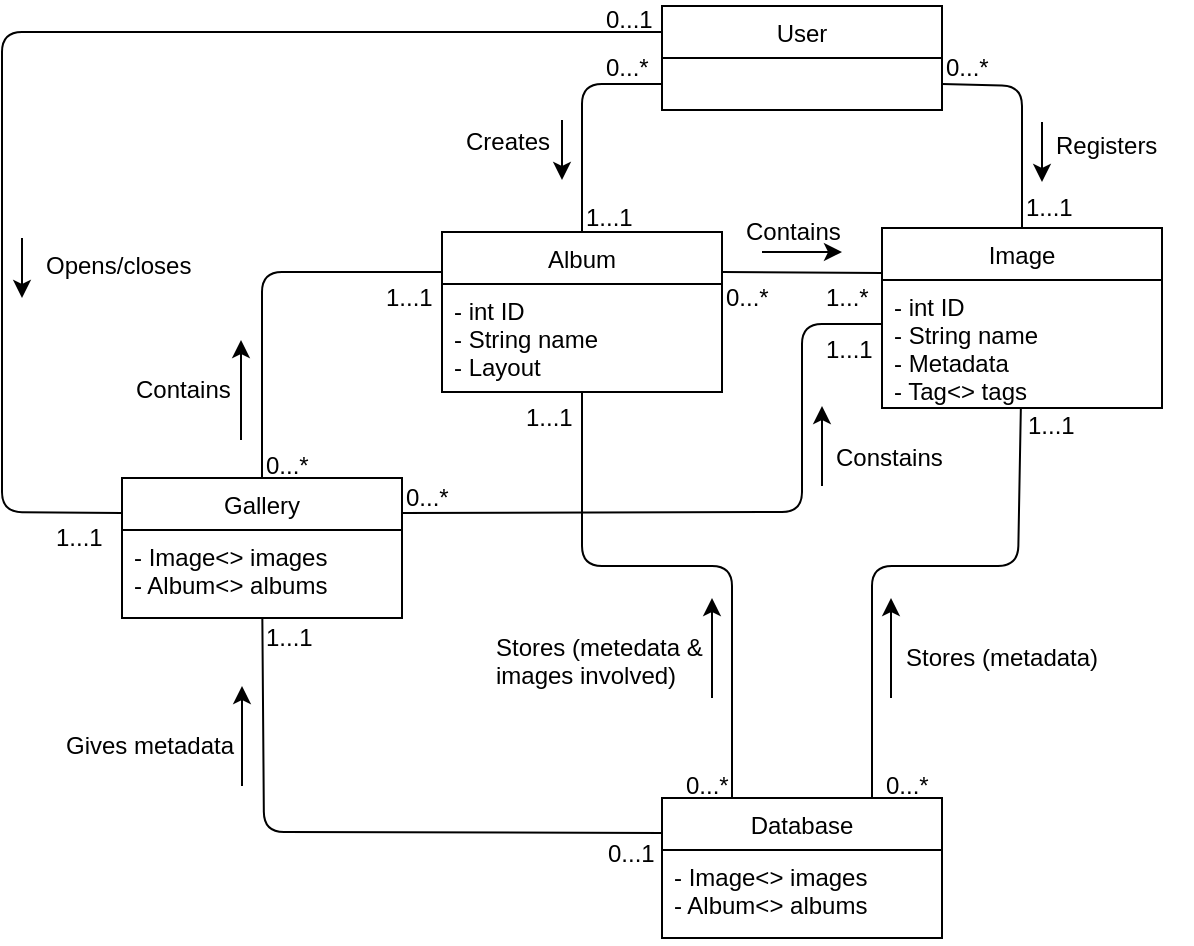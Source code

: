<mxfile version="12.1.7" type="device" pages="1"><diagram name="Page-1" id="929967ad-93f9-6ef4-fab6-5d389245f69c"><mxGraphModel dx="946" dy="600" grid="1" gridSize="10" guides="1" tooltips="1" connect="1" arrows="1" fold="1" page="1" pageScale="1.5" pageWidth="1169" pageHeight="826" background="none" math="0" shadow="0"><root><mxCell id="0" style=";html=1;"/><mxCell id="1" style=";html=1;" parent="0"/><mxCell id="VFxOBEU_lOcNlaL7GUDd-7" value="User" style="swimlane;fontStyle=0;childLayout=stackLayout;horizontal=1;startSize=26;fillColor=none;horizontalStack=0;resizeParent=1;resizeParentMax=0;resizeLast=0;collapsible=1;marginBottom=0;" parent="1" vertex="1"><mxGeometry x="370" y="120" width="140" height="52" as="geometry"/></mxCell><mxCell id="VFxOBEU_lOcNlaL7GUDd-8" value=" " style="text;strokeColor=none;fillColor=none;align=left;verticalAlign=top;spacingLeft=4;spacingRight=4;overflow=hidden;rotatable=0;points=[[0,0.5],[1,0.5]];portConstraint=eastwest;" parent="VFxOBEU_lOcNlaL7GUDd-7" vertex="1"><mxGeometry y="26" width="140" height="26" as="geometry"/></mxCell><mxCell id="VFxOBEU_lOcNlaL7GUDd-11" value="Image" style="swimlane;fontStyle=0;childLayout=stackLayout;horizontal=1;startSize=26;fillColor=none;horizontalStack=0;resizeParent=1;resizeParentMax=0;resizeLast=0;collapsible=1;marginBottom=0;" parent="1" vertex="1"><mxGeometry x="480" y="231" width="140" height="90" as="geometry"/></mxCell><mxCell id="VFxOBEU_lOcNlaL7GUDd-12" value="- int ID&#10;- String name&#10;- Metadata&#10;- Tag&lt;&gt; tags" style="text;strokeColor=none;fillColor=none;align=left;verticalAlign=top;spacingLeft=4;spacingRight=4;overflow=hidden;rotatable=0;points=[[0,0.5],[1,0.5]];portConstraint=eastwest;" parent="VFxOBEU_lOcNlaL7GUDd-11" vertex="1"><mxGeometry y="26" width="140" height="64" as="geometry"/></mxCell><mxCell id="VFxOBEU_lOcNlaL7GUDd-16" value="" style="endArrow=none;html=1;exitX=0.5;exitY=0;exitDx=0;exitDy=0;entryX=1;entryY=0.5;entryDx=0;entryDy=0;" parent="1" source="VFxOBEU_lOcNlaL7GUDd-11" target="VFxOBEU_lOcNlaL7GUDd-8" edge="1"><mxGeometry width="50" height="50" relative="1" as="geometry"><mxPoint x="240" y="320" as="sourcePoint"/><mxPoint x="440" y="200" as="targetPoint"/><Array as="points"><mxPoint x="550" y="160"/></Array></mxGeometry></mxCell><mxCell id="VFxOBEU_lOcNlaL7GUDd-17" value="0...*" style="text;html=1;resizable=0;points=[];autosize=1;align=left;verticalAlign=top;spacingTop=-4;" parent="1" vertex="1"><mxGeometry x="510" y="141" width="40" height="20" as="geometry"/></mxCell><mxCell id="VFxOBEU_lOcNlaL7GUDd-18" value="1...1" style="text;html=1;resizable=0;points=[];autosize=1;align=left;verticalAlign=top;spacingTop=-4;" parent="1" vertex="1"><mxGeometry x="550" y="211" width="40" height="20" as="geometry"/></mxCell><mxCell id="VFxOBEU_lOcNlaL7GUDd-19" value="" style="endArrow=classic;html=1;" parent="1" edge="1"><mxGeometry width="50" height="50" relative="1" as="geometry"><mxPoint x="560" y="178" as="sourcePoint"/><mxPoint x="560" y="208" as="targetPoint"/></mxGeometry></mxCell><mxCell id="VFxOBEU_lOcNlaL7GUDd-20" value="Registers" style="text;html=1;resizable=0;points=[];autosize=1;align=left;verticalAlign=top;spacingTop=-4;" parent="1" vertex="1"><mxGeometry x="565" y="180" width="70" height="20" as="geometry"/></mxCell><mxCell id="VFxOBEU_lOcNlaL7GUDd-21" value="Album" style="swimlane;fontStyle=0;childLayout=stackLayout;horizontal=1;startSize=26;fillColor=none;horizontalStack=0;resizeParent=1;resizeParentMax=0;resizeLast=0;collapsible=1;marginBottom=0;" parent="1" vertex="1"><mxGeometry x="260" y="233" width="140" height="80" as="geometry"/></mxCell><mxCell id="VFxOBEU_lOcNlaL7GUDd-22" value="- int ID&#10;- String name&#10;- Layout" style="text;strokeColor=none;fillColor=none;align=left;verticalAlign=top;spacingLeft=4;spacingRight=4;overflow=hidden;rotatable=0;points=[[0,0.5],[1,0.5]];portConstraint=eastwest;" parent="VFxOBEU_lOcNlaL7GUDd-21" vertex="1"><mxGeometry y="26" width="140" height="54" as="geometry"/></mxCell><mxCell id="VFxOBEU_lOcNlaL7GUDd-25" value="" style="endArrow=none;html=1;entryX=0;entryY=0.5;entryDx=0;entryDy=0;exitX=0.5;exitY=0;exitDx=0;exitDy=0;" parent="1" source="VFxOBEU_lOcNlaL7GUDd-21" target="VFxOBEU_lOcNlaL7GUDd-8" edge="1"><mxGeometry width="50" height="50" relative="1" as="geometry"><mxPoint x="340" y="260" as="sourcePoint"/><mxPoint x="390" y="210" as="targetPoint"/><Array as="points"><mxPoint x="330" y="159"/></Array></mxGeometry></mxCell><mxCell id="VFxOBEU_lOcNlaL7GUDd-27" value="" style="endArrow=none;html=1;entryX=0;entryY=0.25;entryDx=0;entryDy=0;exitX=1;exitY=0.25;exitDx=0;exitDy=0;" parent="1" source="VFxOBEU_lOcNlaL7GUDd-21" target="VFxOBEU_lOcNlaL7GUDd-11" edge="1"><mxGeometry width="50" height="50" relative="1" as="geometry"><mxPoint x="420" y="380" as="sourcePoint"/><mxPoint x="470" y="330" as="targetPoint"/></mxGeometry></mxCell><mxCell id="VFxOBEU_lOcNlaL7GUDd-29" value="" style="endArrow=classic;html=1;" parent="1" edge="1"><mxGeometry width="50" height="50" relative="1" as="geometry"><mxPoint x="320" y="177" as="sourcePoint"/><mxPoint x="320" y="207" as="targetPoint"/></mxGeometry></mxCell><mxCell id="VFxOBEU_lOcNlaL7GUDd-30" value="Creates" style="text;html=1;resizable=0;points=[];autosize=1;align=left;verticalAlign=top;spacingTop=-4;" parent="1" vertex="1"><mxGeometry x="270" y="178" width="60" height="20" as="geometry"/></mxCell><mxCell id="VFxOBEU_lOcNlaL7GUDd-31" value="0...*" style="text;html=1;resizable=0;points=[];autosize=1;align=left;verticalAlign=top;spacingTop=-4;" parent="1" vertex="1"><mxGeometry x="340" y="141" width="40" height="20" as="geometry"/></mxCell><mxCell id="VFxOBEU_lOcNlaL7GUDd-32" value="1...1" style="text;html=1;resizable=0;points=[];autosize=1;align=left;verticalAlign=top;spacingTop=-4;" parent="1" vertex="1"><mxGeometry x="330" y="216" width="40" height="20" as="geometry"/></mxCell><mxCell id="VFxOBEU_lOcNlaL7GUDd-33" value="1...*" style="text;html=1;resizable=0;points=[];autosize=1;align=left;verticalAlign=top;spacingTop=-4;" parent="1" vertex="1"><mxGeometry x="450" y="256" width="40" height="20" as="geometry"/></mxCell><mxCell id="VFxOBEU_lOcNlaL7GUDd-34" value="0...*" style="text;html=1;resizable=0;points=[];autosize=1;align=left;verticalAlign=top;spacingTop=-4;" parent="1" vertex="1"><mxGeometry x="400" y="256" width="40" height="20" as="geometry"/></mxCell><mxCell id="VFxOBEU_lOcNlaL7GUDd-36" value="" style="endArrow=classic;html=1;" parent="1" edge="1"><mxGeometry width="50" height="50" relative="1" as="geometry"><mxPoint x="420" y="243" as="sourcePoint"/><mxPoint x="460" y="243" as="targetPoint"/></mxGeometry></mxCell><mxCell id="VFxOBEU_lOcNlaL7GUDd-37" value="Contains" style="text;html=1;resizable=0;points=[];autosize=1;align=left;verticalAlign=top;spacingTop=-4;" parent="1" vertex="1"><mxGeometry x="410" y="223" width="60" height="20" as="geometry"/></mxCell><mxCell id="VFxOBEU_lOcNlaL7GUDd-52" value="Gallery" style="swimlane;fontStyle=0;childLayout=stackLayout;horizontal=1;startSize=26;fillColor=none;horizontalStack=0;resizeParent=1;resizeParentMax=0;resizeLast=0;collapsible=1;marginBottom=0;" parent="1" vertex="1"><mxGeometry x="100" y="356" width="140" height="70" as="geometry"/></mxCell><mxCell id="VFxOBEU_lOcNlaL7GUDd-53" value="- Image&lt;&gt; images&#10;- Album&lt;&gt; albums" style="text;strokeColor=none;fillColor=none;align=left;verticalAlign=top;spacingLeft=4;spacingRight=4;overflow=hidden;rotatable=0;points=[[0,0.5],[1,0.5]];portConstraint=eastwest;" parent="VFxOBEU_lOcNlaL7GUDd-52" vertex="1"><mxGeometry y="26" width="140" height="44" as="geometry"/></mxCell><mxCell id="VFxOBEU_lOcNlaL7GUDd-56" value="" style="endArrow=none;html=1;entryX=0;entryY=0.25;entryDx=0;entryDy=0;exitX=0;exitY=0.25;exitDx=0;exitDy=0;" parent="1" source="VFxOBEU_lOcNlaL7GUDd-52" target="VFxOBEU_lOcNlaL7GUDd-7" edge="1"><mxGeometry width="50" height="50" relative="1" as="geometry"><mxPoint x="50" y="320" as="sourcePoint"/><mxPoint x="100" y="270" as="targetPoint"/><Array as="points"><mxPoint x="40" y="373"/><mxPoint x="40" y="133"/></Array></mxGeometry></mxCell><mxCell id="VFxOBEU_lOcNlaL7GUDd-57" value="" style="endArrow=classic;html=1;" parent="1" edge="1"><mxGeometry width="50" height="50" relative="1" as="geometry"><mxPoint x="50" y="236" as="sourcePoint"/><mxPoint x="50" y="266" as="targetPoint"/><Array as="points"><mxPoint x="50" y="250"/></Array></mxGeometry></mxCell><mxCell id="VFxOBEU_lOcNlaL7GUDd-58" value="Opens/closes" style="text;html=1;resizable=0;points=[];autosize=1;align=left;verticalAlign=top;spacingTop=-4;" parent="1" vertex="1"><mxGeometry x="60" y="240" width="90" height="20" as="geometry"/></mxCell><mxCell id="VFxOBEU_lOcNlaL7GUDd-62" value="0...1" style="text;html=1;resizable=0;points=[];autosize=1;align=left;verticalAlign=top;spacingTop=-4;" parent="1" vertex="1"><mxGeometry x="340" y="117" width="40" height="20" as="geometry"/></mxCell><mxCell id="VFxOBEU_lOcNlaL7GUDd-63" value="1...1" style="text;html=1;resizable=0;points=[];autosize=1;align=left;verticalAlign=top;spacingTop=-4;" parent="1" vertex="1"><mxGeometry x="65" y="376" width="40" height="20" as="geometry"/></mxCell><mxCell id="VFxOBEU_lOcNlaL7GUDd-65" value="" style="endArrow=none;html=1;entryX=0;entryY=0.25;entryDx=0;entryDy=0;exitX=0.5;exitY=0;exitDx=0;exitDy=0;" parent="1" source="VFxOBEU_lOcNlaL7GUDd-52" target="VFxOBEU_lOcNlaL7GUDd-21" edge="1"><mxGeometry width="50" height="50" relative="1" as="geometry"><mxPoint x="340" y="420" as="sourcePoint"/><mxPoint x="390" y="370" as="targetPoint"/><Array as="points"><mxPoint x="170" y="253"/></Array></mxGeometry></mxCell><mxCell id="VFxOBEU_lOcNlaL7GUDd-66" value="" style="endArrow=classic;html=1;" parent="1" edge="1"><mxGeometry width="50" height="50" relative="1" as="geometry"><mxPoint x="159.5" y="337" as="sourcePoint"/><mxPoint x="159.5" y="287" as="targetPoint"/></mxGeometry></mxCell><mxCell id="VFxOBEU_lOcNlaL7GUDd-67" value="Contains" style="text;html=1;resizable=0;points=[];autosize=1;align=left;verticalAlign=top;spacingTop=-4;" parent="1" vertex="1"><mxGeometry x="105" y="302" width="60" height="20" as="geometry"/></mxCell><mxCell id="VFxOBEU_lOcNlaL7GUDd-68" value="1...1" style="text;html=1;resizable=0;points=[];autosize=1;align=left;verticalAlign=top;spacingTop=-4;" parent="1" vertex="1"><mxGeometry x="230" y="256" width="40" height="20" as="geometry"/></mxCell><mxCell id="VFxOBEU_lOcNlaL7GUDd-69" value="0...*" style="text;html=1;resizable=0;points=[];autosize=1;align=left;verticalAlign=top;spacingTop=-4;" parent="1" vertex="1"><mxGeometry x="170" y="340" width="40" height="20" as="geometry"/></mxCell><mxCell id="VFxOBEU_lOcNlaL7GUDd-70" value="" style="endArrow=none;html=1;entryX=0;entryY=0.344;entryDx=0;entryDy=0;exitX=1;exitY=0.25;exitDx=0;exitDy=0;entryPerimeter=0;" parent="1" source="VFxOBEU_lOcNlaL7GUDd-52" target="VFxOBEU_lOcNlaL7GUDd-12" edge="1"><mxGeometry width="50" height="50" relative="1" as="geometry"><mxPoint x="380" y="390" as="sourcePoint"/><mxPoint x="430" y="340" as="targetPoint"/><Array as="points"><mxPoint x="440" y="373"/><mxPoint x="440" y="279"/></Array></mxGeometry></mxCell><mxCell id="VFxOBEU_lOcNlaL7GUDd-71" value="1...1" style="text;html=1;resizable=0;points=[];autosize=1;align=left;verticalAlign=top;spacingTop=-4;" parent="1" vertex="1"><mxGeometry x="450" y="282" width="40" height="20" as="geometry"/></mxCell><mxCell id="VFxOBEU_lOcNlaL7GUDd-72" value="0...*" style="text;html=1;resizable=0;points=[];autosize=1;align=left;verticalAlign=top;spacingTop=-4;" parent="1" vertex="1"><mxGeometry x="240" y="356" width="40" height="20" as="geometry"/></mxCell><mxCell id="VFxOBEU_lOcNlaL7GUDd-73" value="" style="endArrow=classic;html=1;" parent="1" edge="1"><mxGeometry width="50" height="50" relative="1" as="geometry"><mxPoint x="450" y="360" as="sourcePoint"/><mxPoint x="450" y="320" as="targetPoint"/></mxGeometry></mxCell><mxCell id="VFxOBEU_lOcNlaL7GUDd-74" value="Constains&lt;br&gt;" style="text;html=1;resizable=0;points=[];autosize=1;align=left;verticalAlign=top;spacingTop=-4;" parent="1" vertex="1"><mxGeometry x="455" y="336" width="70" height="20" as="geometry"/></mxCell><mxCell id="VFxOBEU_lOcNlaL7GUDd-75" value="Database" style="swimlane;fontStyle=0;childLayout=stackLayout;horizontal=1;startSize=26;fillColor=none;horizontalStack=0;resizeParent=1;resizeParentMax=0;resizeLast=0;collapsible=1;marginBottom=0;" parent="1" vertex="1"><mxGeometry x="370" y="516" width="140" height="70" as="geometry"/></mxCell><mxCell id="VFxOBEU_lOcNlaL7GUDd-76" value="- Image&lt;&gt; images&#10;- Album&lt;&gt; albums" style="text;strokeColor=none;fillColor=none;align=left;verticalAlign=top;spacingLeft=4;spacingRight=4;overflow=hidden;rotatable=0;points=[[0,0.5],[1,0.5]];portConstraint=eastwest;" parent="VFxOBEU_lOcNlaL7GUDd-75" vertex="1"><mxGeometry y="26" width="140" height="44" as="geometry"/></mxCell><mxCell id="VFxOBEU_lOcNlaL7GUDd-79" value="" style="endArrow=none;html=1;exitX=0.75;exitY=0;exitDx=0;exitDy=0;" parent="1" source="VFxOBEU_lOcNlaL7GUDd-75" target="VFxOBEU_lOcNlaL7GUDd-12" edge="1"><mxGeometry width="50" height="50" relative="1" as="geometry"><mxPoint x="490" y="490" as="sourcePoint"/><mxPoint x="540" y="440" as="targetPoint"/><Array as="points"><mxPoint x="475" y="400"/><mxPoint x="548" y="400"/></Array></mxGeometry></mxCell><mxCell id="VFxOBEU_lOcNlaL7GUDd-80" value="1...1" style="text;html=1;resizable=0;points=[];autosize=1;align=left;verticalAlign=top;spacingTop=-4;" parent="1" vertex="1"><mxGeometry x="551" y="320" width="40" height="20" as="geometry"/></mxCell><mxCell id="VFxOBEU_lOcNlaL7GUDd-81" value="0...*" style="text;html=1;resizable=0;points=[];autosize=1;align=left;verticalAlign=top;spacingTop=-4;" parent="1" vertex="1"><mxGeometry x="480" y="500" width="40" height="20" as="geometry"/></mxCell><mxCell id="VFxOBEU_lOcNlaL7GUDd-82" value="" style="endArrow=classic;html=1;" parent="1" edge="1"><mxGeometry width="50" height="50" relative="1" as="geometry"><mxPoint x="484.5" y="466" as="sourcePoint"/><mxPoint x="484.5" y="416" as="targetPoint"/></mxGeometry></mxCell><mxCell id="VFxOBEU_lOcNlaL7GUDd-83" value="Stores (metadata)" style="text;html=1;resizable=0;points=[];autosize=1;align=left;verticalAlign=top;spacingTop=-4;" parent="1" vertex="1"><mxGeometry x="489.5" y="436" width="110" height="20" as="geometry"/></mxCell><mxCell id="VFxOBEU_lOcNlaL7GUDd-89" value="" style="endArrow=none;html=1;exitX=0;exitY=0.25;exitDx=0;exitDy=0;" parent="1" source="VFxOBEU_lOcNlaL7GUDd-75" target="VFxOBEU_lOcNlaL7GUDd-53" edge="1"><mxGeometry width="50" height="50" relative="1" as="geometry"><mxPoint x="240" y="560" as="sourcePoint"/><mxPoint x="168" y="440" as="targetPoint"/><Array as="points"><mxPoint x="171" y="533"/></Array></mxGeometry></mxCell><mxCell id="VFxOBEU_lOcNlaL7GUDd-90" value="1...1" style="text;html=1;resizable=0;points=[];autosize=1;align=left;verticalAlign=top;spacingTop=-4;" parent="1" vertex="1"><mxGeometry x="170" y="426" width="40" height="20" as="geometry"/></mxCell><mxCell id="VFxOBEU_lOcNlaL7GUDd-91" value="0...1" style="text;html=1;resizable=0;points=[];autosize=1;align=left;verticalAlign=top;spacingTop=-4;" parent="1" vertex="1"><mxGeometry x="341" y="534" width="40" height="20" as="geometry"/></mxCell><mxCell id="VFxOBEU_lOcNlaL7GUDd-92" value="" style="endArrow=classic;html=1;" parent="1" edge="1"><mxGeometry width="50" height="50" relative="1" as="geometry"><mxPoint x="160" y="510" as="sourcePoint"/><mxPoint x="160" y="460" as="targetPoint"/></mxGeometry></mxCell><mxCell id="VFxOBEU_lOcNlaL7GUDd-93" value="Gives metadata" style="text;html=1;resizable=0;points=[];autosize=1;align=left;verticalAlign=top;spacingTop=-4;" parent="1" vertex="1"><mxGeometry x="70" y="480" width="100" height="20" as="geometry"/></mxCell><mxCell id="hYhBCUTbx7U51A-63uZC-1" value="" style="endArrow=none;html=1;exitX=0.25;exitY=0;exitDx=0;exitDy=0;" parent="1" source="VFxOBEU_lOcNlaL7GUDd-75" target="VFxOBEU_lOcNlaL7GUDd-22" edge="1"><mxGeometry width="50" height="50" relative="1" as="geometry"><mxPoint x="320" y="450" as="sourcePoint"/><mxPoint x="333" y="320" as="targetPoint"/><Array as="points"><mxPoint x="405" y="400"/><mxPoint x="330" y="400"/></Array></mxGeometry></mxCell><mxCell id="hYhBCUTbx7U51A-63uZC-2" value="" style="endArrow=classic;html=1;" parent="1" edge="1"><mxGeometry width="50" height="50" relative="1" as="geometry"><mxPoint x="395" y="466" as="sourcePoint"/><mxPoint x="395" y="416" as="targetPoint"/></mxGeometry></mxCell><mxCell id="hYhBCUTbx7U51A-63uZC-3" value="Stores (metedata &amp;amp; &lt;br&gt;images involved)" style="text;html=1;resizable=0;points=[];autosize=1;align=left;verticalAlign=top;spacingTop=-4;" parent="1" vertex="1"><mxGeometry x="285" y="431" width="120" height="30" as="geometry"/></mxCell><mxCell id="hYhBCUTbx7U51A-63uZC-6" value="0...*" style="text;html=1;resizable=0;points=[];autosize=1;align=left;verticalAlign=top;spacingTop=-4;" parent="1" vertex="1"><mxGeometry x="380" y="500" width="40" height="20" as="geometry"/></mxCell><mxCell id="hYhBCUTbx7U51A-63uZC-7" value="1...1" style="text;html=1;resizable=0;points=[];autosize=1;align=left;verticalAlign=top;spacingTop=-4;" parent="1" vertex="1"><mxGeometry x="300" y="316" width="40" height="20" as="geometry"/></mxCell></root></mxGraphModel></diagram></mxfile>